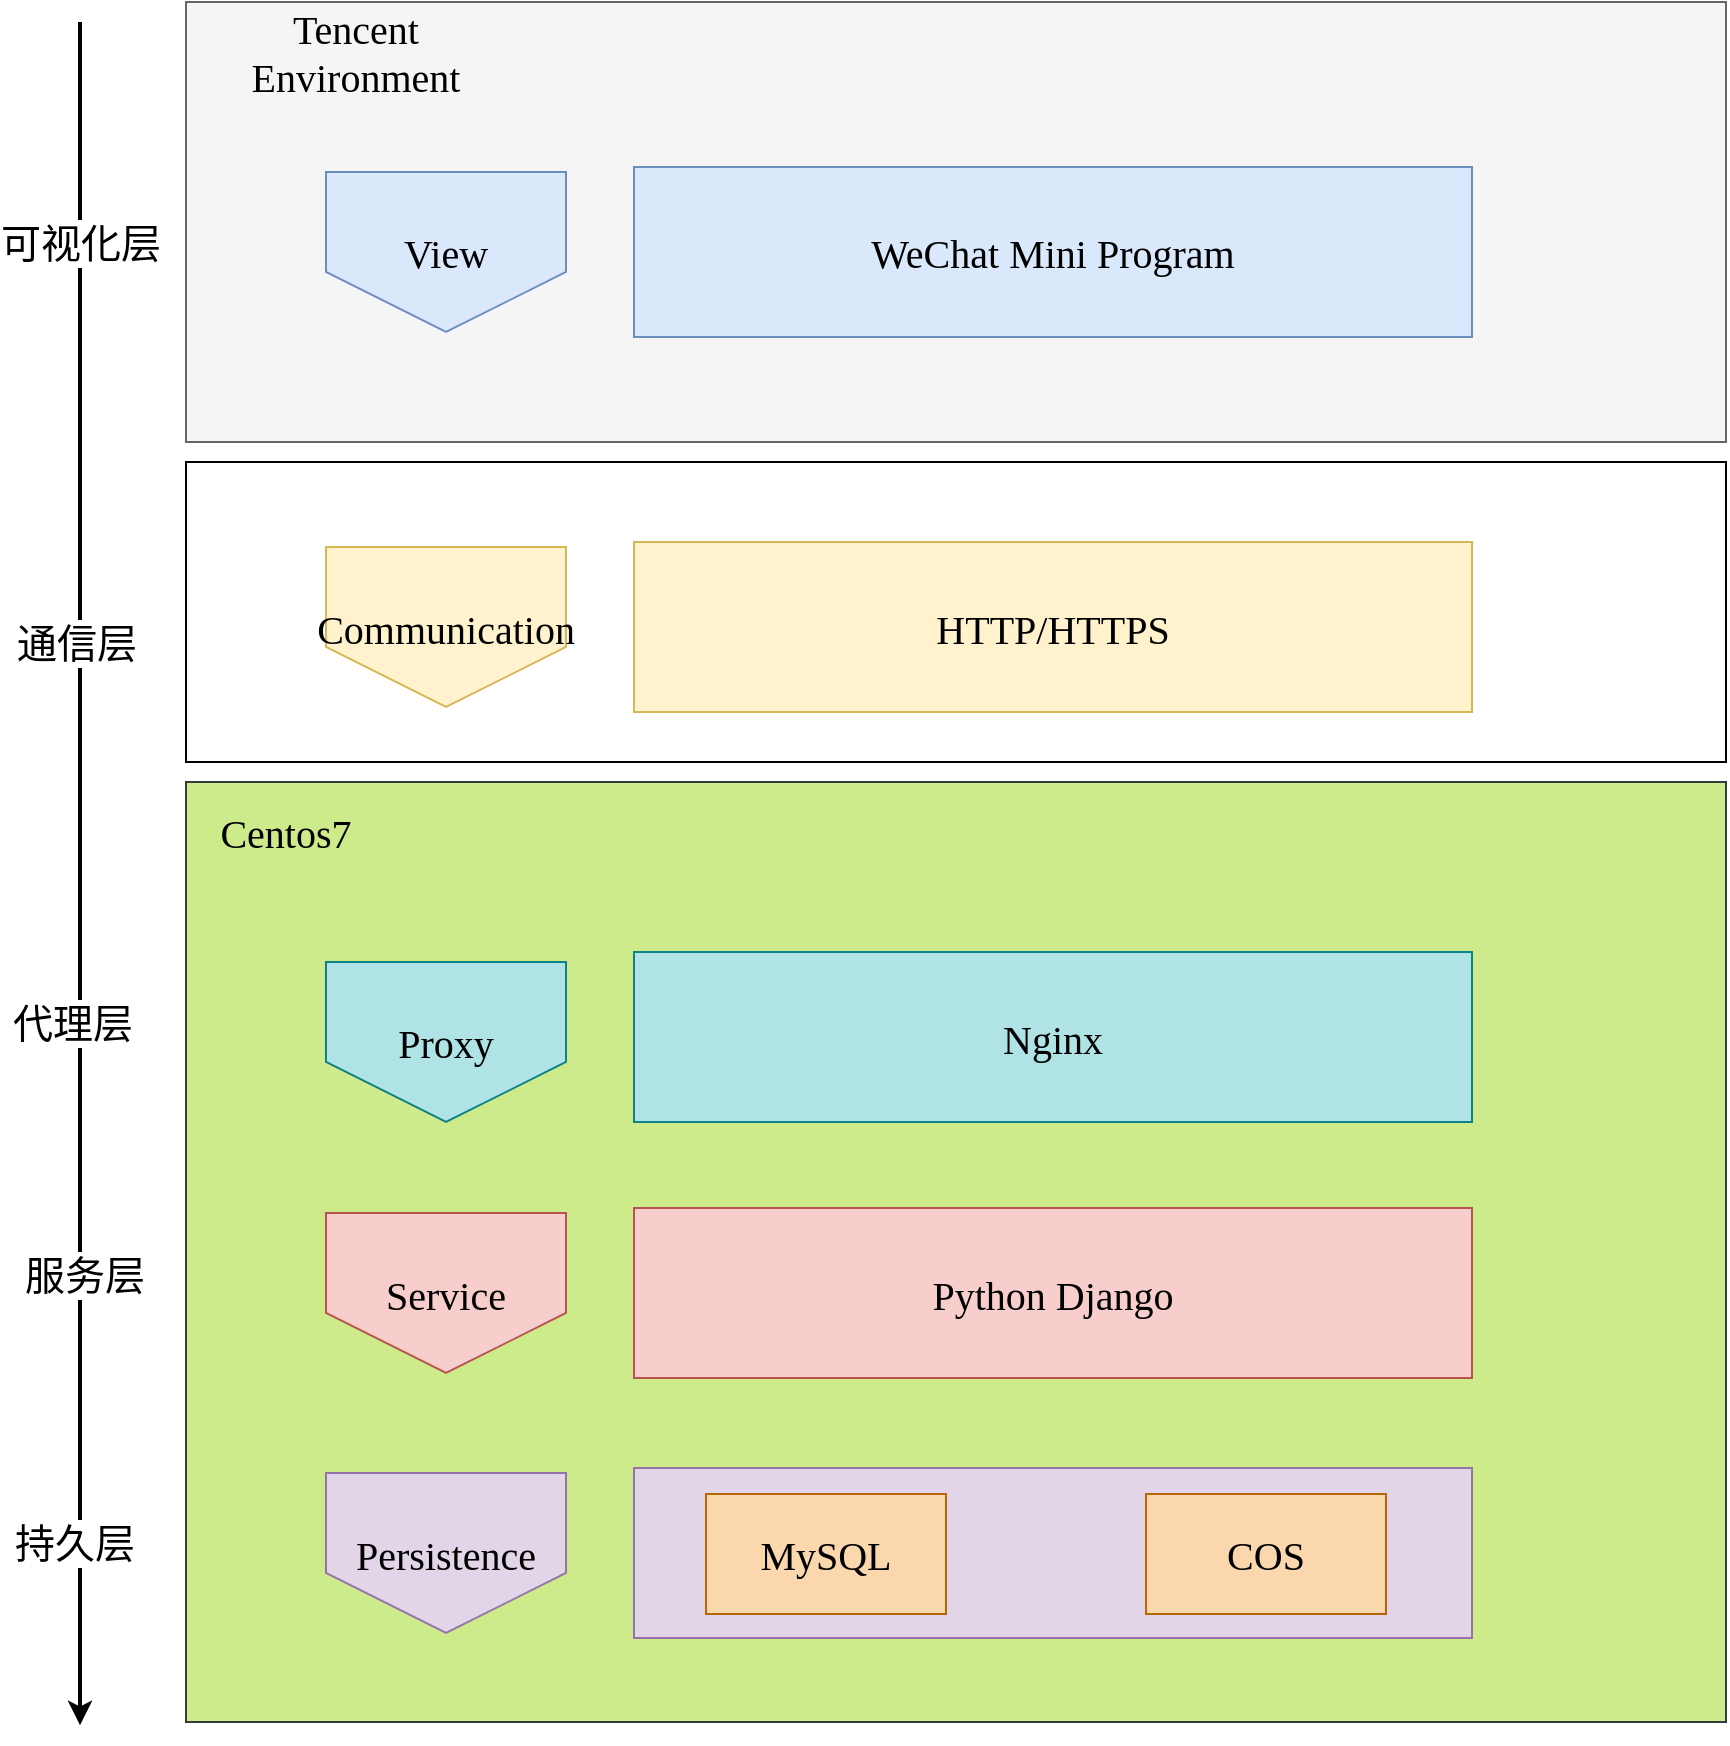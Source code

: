 <mxfile version="15.7.3" type="device" pages="2"><diagram id="C5RBs43oDa-KdzZeNtuy" name="逻辑架构图"><mxGraphModel dx="1851" dy="641" grid="1" gridSize="10" guides="1" tooltips="1" connect="1" arrows="1" fold="1" page="1" pageScale="1" pageWidth="827" pageHeight="1169" math="0" shadow="0"><root><mxCell id="WIyWlLk6GJQsqaUBKTNV-0"/><mxCell id="WIyWlLk6GJQsqaUBKTNV-1" parent="WIyWlLk6GJQsqaUBKTNV-0"/><mxCell id="748yQXeek4xAGFEgeSlp-0" value="" style="rounded=0;whiteSpace=wrap;html=1;fontFamily=Times New Roman;fontSize=20;" vertex="1" parent="WIyWlLk6GJQsqaUBKTNV-1"><mxGeometry x="90" y="300" width="770" height="150" as="geometry"/></mxCell><mxCell id="2pHSBbt8Rwjr5LV89BHu-18" value="" style="rounded=0;whiteSpace=wrap;html=1;fillColor=#f5f5f5;strokeColor=#666666;fontColor=#333333;fontFamily=Times New Roman;fontSize=20;" parent="WIyWlLk6GJQsqaUBKTNV-1" vertex="1"><mxGeometry x="90" y="70" width="770" height="220" as="geometry"/></mxCell><mxCell id="2pHSBbt8Rwjr5LV89BHu-16" value="" style="rounded=0;whiteSpace=wrap;html=1;fillColor=#cdeb8b;strokeColor=#36393d;fontFamily=Times New Roman;fontSize=20;" parent="WIyWlLk6GJQsqaUBKTNV-1" vertex="1"><mxGeometry x="90" y="460" width="770" height="470" as="geometry"/></mxCell><mxCell id="2pHSBbt8Rwjr5LV89BHu-0" value="WeChat Mini Program" style="rounded=0;whiteSpace=wrap;html=1;fillColor=#dae8fc;strokeColor=#6c8ebf;fontFamily=Times New Roman;fontSize=20;" parent="WIyWlLk6GJQsqaUBKTNV-1" vertex="1"><mxGeometry x="314" y="152.5" width="419" height="85" as="geometry"/></mxCell><mxCell id="2pHSBbt8Rwjr5LV89BHu-5" value="View" style="shape=offPageConnector;whiteSpace=wrap;html=1;fillColor=#dae8fc;strokeColor=#6c8ebf;fontFamily=Times New Roman;fontSize=20;" parent="WIyWlLk6GJQsqaUBKTNV-1" vertex="1"><mxGeometry x="160" y="155" width="120" height="80" as="geometry"/></mxCell><mxCell id="2pHSBbt8Rwjr5LV89BHu-6" value="HTTP/HTTPS" style="rounded=0;whiteSpace=wrap;html=1;fillColor=#fff2cc;strokeColor=#d6b656;fontFamily=Times New Roman;fontSize=20;" parent="WIyWlLk6GJQsqaUBKTNV-1" vertex="1"><mxGeometry x="314" y="340" width="419" height="85" as="geometry"/></mxCell><mxCell id="2pHSBbt8Rwjr5LV89BHu-7" value="Communication" style="shape=offPageConnector;whiteSpace=wrap;html=1;fillColor=#fff2cc;strokeColor=#d6b656;fontFamily=Times New Roman;fontSize=20;" parent="WIyWlLk6GJQsqaUBKTNV-1" vertex="1"><mxGeometry x="160" y="342.5" width="120" height="80" as="geometry"/></mxCell><mxCell id="2pHSBbt8Rwjr5LV89BHu-8" value="Python Django" style="rounded=0;whiteSpace=wrap;html=1;fillColor=#f8cecc;strokeColor=#b85450;fontFamily=Times New Roman;fontSize=20;" parent="WIyWlLk6GJQsqaUBKTNV-1" vertex="1"><mxGeometry x="314" y="673" width="419" height="85" as="geometry"/></mxCell><mxCell id="2pHSBbt8Rwjr5LV89BHu-9" value="Service" style="shape=offPageConnector;whiteSpace=wrap;html=1;fillColor=#f8cecc;strokeColor=#b85450;fontFamily=Times New Roman;fontSize=20;" parent="WIyWlLk6GJQsqaUBKTNV-1" vertex="1"><mxGeometry x="160" y="675.5" width="120" height="80" as="geometry"/></mxCell><mxCell id="2pHSBbt8Rwjr5LV89BHu-10" value="" style="rounded=0;whiteSpace=wrap;html=1;fillColor=#e1d5e7;strokeColor=#9673a6;fontFamily=Times New Roman;fontSize=20;" parent="WIyWlLk6GJQsqaUBKTNV-1" vertex="1"><mxGeometry x="314" y="803" width="419" height="85" as="geometry"/></mxCell><mxCell id="2pHSBbt8Rwjr5LV89BHu-11" value="Persistence" style="shape=offPageConnector;whiteSpace=wrap;html=1;fillColor=#e1d5e7;strokeColor=#9673a6;fontFamily=Times New Roman;fontSize=20;" parent="WIyWlLk6GJQsqaUBKTNV-1" vertex="1"><mxGeometry x="160" y="805.5" width="120" height="80" as="geometry"/></mxCell><mxCell id="2pHSBbt8Rwjr5LV89BHu-12" value="MySQL" style="rounded=0;whiteSpace=wrap;html=1;fillColor=#fad7ac;strokeColor=#b46504;fontFamily=Times New Roman;fontSize=20;" parent="WIyWlLk6GJQsqaUBKTNV-1" vertex="1"><mxGeometry x="350" y="816" width="120" height="60" as="geometry"/></mxCell><mxCell id="2pHSBbt8Rwjr5LV89BHu-13" value="COS" style="rounded=0;whiteSpace=wrap;html=1;fillColor=#fad7ac;strokeColor=#b46504;fontFamily=Times New Roman;fontSize=20;" parent="WIyWlLk6GJQsqaUBKTNV-1" vertex="1"><mxGeometry x="570" y="816" width="120" height="60" as="geometry"/></mxCell><mxCell id="2pHSBbt8Rwjr5LV89BHu-19" value="Tencent Environment" style="text;html=1;strokeColor=none;fillColor=none;align=center;verticalAlign=middle;whiteSpace=wrap;rounded=0;fontFamily=Times New Roman;fontSize=20;" parent="WIyWlLk6GJQsqaUBKTNV-1" vertex="1"><mxGeometry x="100" y="80" width="150" height="30" as="geometry"/></mxCell><mxCell id="2pHSBbt8Rwjr5LV89BHu-20" value="Centos7" style="text;html=1;strokeColor=none;fillColor=none;align=center;verticalAlign=middle;whiteSpace=wrap;rounded=0;fontFamily=Times New Roman;fontSize=20;" parent="WIyWlLk6GJQsqaUBKTNV-1" vertex="1"><mxGeometry x="110" y="470" width="60" height="30" as="geometry"/></mxCell><mxCell id="2pHSBbt8Rwjr5LV89BHu-22" value="Nginx" style="rounded=0;whiteSpace=wrap;html=1;fillColor=#b0e3e6;strokeColor=#0e8088;fontFamily=Times New Roman;fontSize=20;" parent="WIyWlLk6GJQsqaUBKTNV-1" vertex="1"><mxGeometry x="314" y="545" width="419" height="85" as="geometry"/></mxCell><mxCell id="2pHSBbt8Rwjr5LV89BHu-23" value="Proxy" style="shape=offPageConnector;whiteSpace=wrap;html=1;fillColor=#b0e3e6;strokeColor=#0e8088;fontFamily=Times New Roman;fontSize=20;" parent="WIyWlLk6GJQsqaUBKTNV-1" vertex="1"><mxGeometry x="160" y="550" width="120" height="80" as="geometry"/></mxCell><mxCell id="748yQXeek4xAGFEgeSlp-1" value="" style="endArrow=classic;html=1;rounded=0;fontFamily=Times New Roman;fontSize=20;strokeWidth=2;" edge="1" parent="WIyWlLk6GJQsqaUBKTNV-1"><mxGeometry width="50" height="50" relative="1" as="geometry"><mxPoint x="37" y="80" as="sourcePoint"/><mxPoint x="37" y="931.6" as="targetPoint"/></mxGeometry></mxCell><mxCell id="748yQXeek4xAGFEgeSlp-2" value="&lt;font face=&quot;宋体&quot;&gt;可视化层&lt;/font&gt;" style="edgeLabel;html=1;align=center;verticalAlign=middle;resizable=0;points=[];fontSize=20;fontFamily=Times New Roman;" vertex="1" connectable="0" parent="748yQXeek4xAGFEgeSlp-1"><mxGeometry x="-0.961" relative="1" as="geometry"><mxPoint y="93" as="offset"/></mxGeometry></mxCell><mxCell id="748yQXeek4xAGFEgeSlp-3" value="持久层" style="edgeLabel;html=1;align=center;verticalAlign=middle;resizable=0;points=[];fontSize=20;fontFamily=宋体;" vertex="1" connectable="0" parent="748yQXeek4xAGFEgeSlp-1"><mxGeometry x="0.939" y="-3" relative="1" as="geometry"><mxPoint y="-66" as="offset"/></mxGeometry></mxCell><mxCell id="748yQXeek4xAGFEgeSlp-4" value="通信层" style="edgeLabel;html=1;align=center;verticalAlign=middle;resizable=0;points=[];fontSize=20;fontFamily=宋体;" vertex="1" connectable="0" parent="748yQXeek4xAGFEgeSlp-1"><mxGeometry x="-0.273" y="-2" relative="1" as="geometry"><mxPoint as="offset"/></mxGeometry></mxCell><mxCell id="748yQXeek4xAGFEgeSlp-5" value="代理层" style="edgeLabel;html=1;align=center;verticalAlign=middle;resizable=0;points=[];fontSize=20;fontFamily=宋体;" vertex="1" connectable="0" parent="748yQXeek4xAGFEgeSlp-1"><mxGeometry x="0.075" y="-4" relative="1" as="geometry"><mxPoint y="42" as="offset"/></mxGeometry></mxCell><mxCell id="748yQXeek4xAGFEgeSlp-6" value="服务层" style="edgeLabel;html=1;align=center;verticalAlign=middle;resizable=0;points=[];fontSize=20;fontFamily=宋体;" vertex="1" connectable="0" parent="748yQXeek4xAGFEgeSlp-1"><mxGeometry x="0.469" y="2" relative="1" as="geometry"><mxPoint as="offset"/></mxGeometry></mxCell></root></mxGraphModel></diagram><diagram id="R1ZYP8BbDrA_e8GHVF6E" name="系统架构图"><mxGraphModel dx="1024" dy="641" grid="1" gridSize="10" guides="1" tooltips="1" connect="1" arrows="1" fold="1" page="1" pageScale="1" pageWidth="827" pageHeight="1169" math="0" shadow="0"><root><mxCell id="0"/><mxCell id="1" parent="0"/></root></mxGraphModel></diagram></mxfile>
